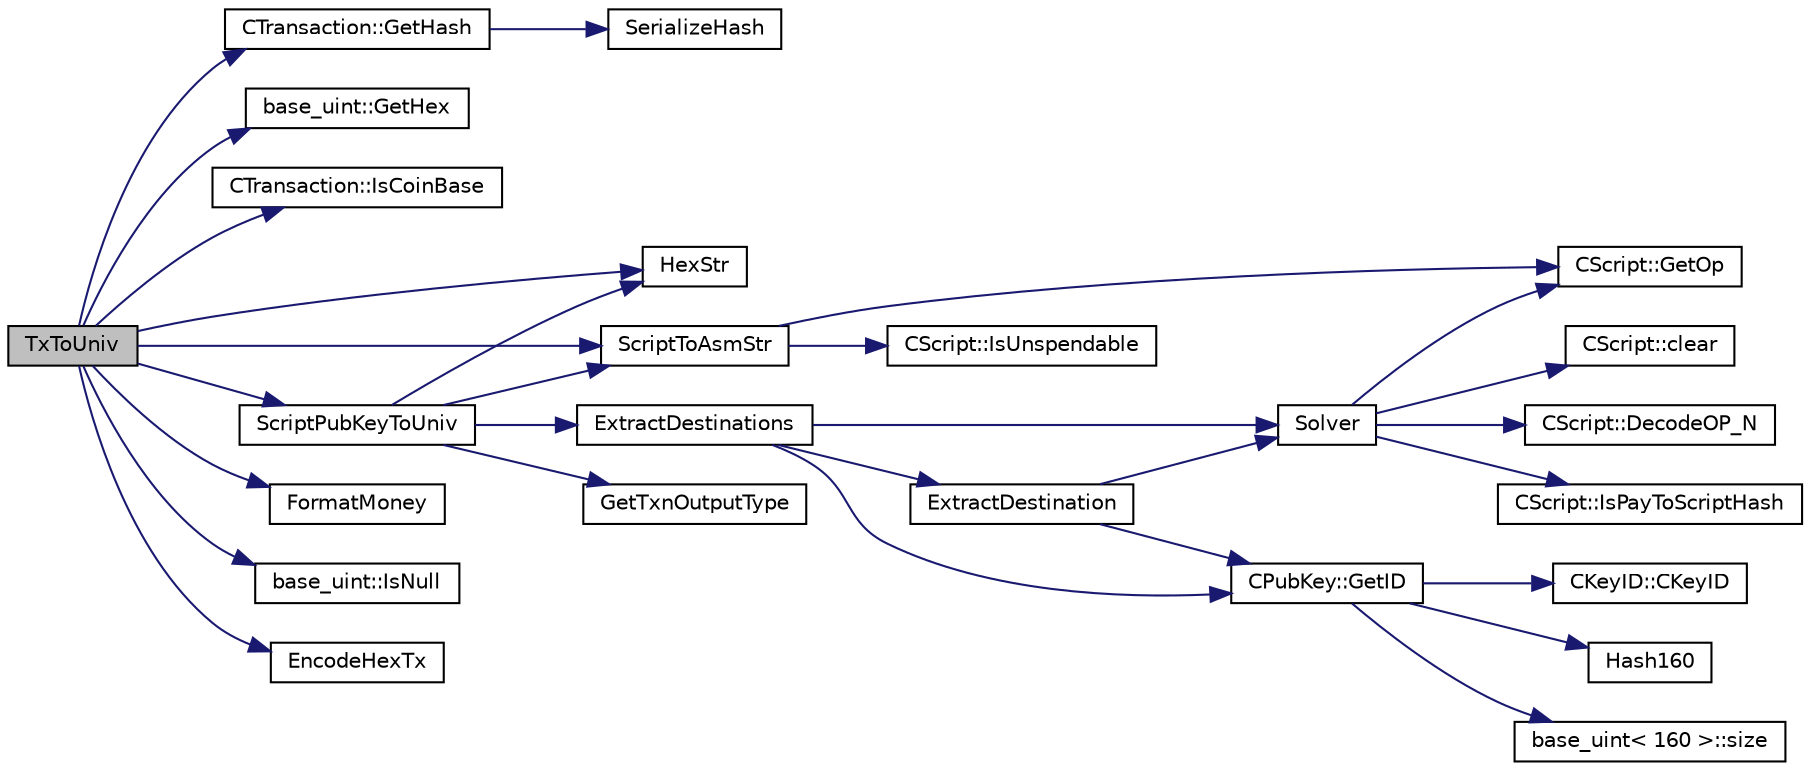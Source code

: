 digraph "TxToUniv"
{
  edge [fontname="Helvetica",fontsize="10",labelfontname="Helvetica",labelfontsize="10"];
  node [fontname="Helvetica",fontsize="10",shape=record];
  rankdir="LR";
  Node62 [label="TxToUniv",height=0.2,width=0.4,color="black", fillcolor="grey75", style="filled", fontcolor="black"];
  Node62 -> Node63 [color="midnightblue",fontsize="10",style="solid",fontname="Helvetica"];
  Node63 [label="CTransaction::GetHash",height=0.2,width=0.4,color="black", fillcolor="white", style="filled",URL="$class_c_transaction.html#a0b46d80e82ca324e82c2ce3fc1492bfa"];
  Node63 -> Node64 [color="midnightblue",fontsize="10",style="solid",fontname="Helvetica"];
  Node64 [label="SerializeHash",height=0.2,width=0.4,color="black", fillcolor="white", style="filled",URL="$hash_8h.html#a6de694e43f17c62025c6883965b65e63"];
  Node62 -> Node65 [color="midnightblue",fontsize="10",style="solid",fontname="Helvetica"];
  Node65 [label="base_uint::GetHex",height=0.2,width=0.4,color="black", fillcolor="white", style="filled",URL="$classbase__uint.html#ae5e7b7481de91ebead20eebd5d685441"];
  Node62 -> Node66 [color="midnightblue",fontsize="10",style="solid",fontname="Helvetica"];
  Node66 [label="CTransaction::IsCoinBase",height=0.2,width=0.4,color="black", fillcolor="white", style="filled",URL="$class_c_transaction.html#a96256e8ac1bf79ad9c057e48c41132dd"];
  Node62 -> Node67 [color="midnightblue",fontsize="10",style="solid",fontname="Helvetica"];
  Node67 [label="HexStr",height=0.2,width=0.4,color="black", fillcolor="white", style="filled",URL="$util_8h.html#ace13a819ca4e98c22847d26b3b357e75"];
  Node62 -> Node68 [color="midnightblue",fontsize="10",style="solid",fontname="Helvetica"];
  Node68 [label="ScriptToAsmStr",height=0.2,width=0.4,color="black", fillcolor="white", style="filled",URL="$core__write_8cpp.html#a97f55ea967c54b81091af210145b128b",tooltip="Create the assembly string representation of a CScript object. "];
  Node68 -> Node69 [color="midnightblue",fontsize="10",style="solid",fontname="Helvetica"];
  Node69 [label="CScript::GetOp",height=0.2,width=0.4,color="black", fillcolor="white", style="filled",URL="$class_c_script.html#a94635ed93d8d244ec3acfa83f9ecfe5f"];
  Node68 -> Node70 [color="midnightblue",fontsize="10",style="solid",fontname="Helvetica"];
  Node70 [label="CScript::IsUnspendable",height=0.2,width=0.4,color="black", fillcolor="white", style="filled",URL="$class_c_script.html#a11c26ad1d03fa2d60a733337c21b6719",tooltip="Returns whether the script is guaranteed to fail at execution, regardless of the initial stack..."];
  Node62 -> Node71 [color="midnightblue",fontsize="10",style="solid",fontname="Helvetica"];
  Node71 [label="FormatMoney",height=0.2,width=0.4,color="black", fillcolor="white", style="filled",URL="$util_8cpp.html#a3293aaba439017a99a494cbf39fb5681"];
  Node62 -> Node72 [color="midnightblue",fontsize="10",style="solid",fontname="Helvetica"];
  Node72 [label="ScriptPubKeyToUniv",height=0.2,width=0.4,color="black", fillcolor="white", style="filled",URL="$core__write_8cpp.html#a4a51bf7268adbdcd58e7af445ea4db61"];
  Node72 -> Node68 [color="midnightblue",fontsize="10",style="solid",fontname="Helvetica"];
  Node72 -> Node67 [color="midnightblue",fontsize="10",style="solid",fontname="Helvetica"];
  Node72 -> Node73 [color="midnightblue",fontsize="10",style="solid",fontname="Helvetica"];
  Node73 [label="ExtractDestinations",height=0.2,width=0.4,color="black", fillcolor="white", style="filled",URL="$script_8cpp.html#a6948ee6aa422ed8a5ffe06ddc77a55d8"];
  Node73 -> Node74 [color="midnightblue",fontsize="10",style="solid",fontname="Helvetica"];
  Node74 [label="Solver",height=0.2,width=0.4,color="black", fillcolor="white", style="filled",URL="$script_8cpp.html#a6ee6be50bff44464e905680c6fcee6dc"];
  Node74 -> Node75 [color="midnightblue",fontsize="10",style="solid",fontname="Helvetica"];
  Node75 [label="CScript::IsPayToScriptHash",height=0.2,width=0.4,color="black", fillcolor="white", style="filled",URL="$class_c_script.html#a0c3729c606d318923dc06f95d85a0971"];
  Node74 -> Node76 [color="midnightblue",fontsize="10",style="solid",fontname="Helvetica"];
  Node76 [label="CScript::clear",height=0.2,width=0.4,color="black", fillcolor="white", style="filled",URL="$class_c_script.html#a7b2baf842621f07c4939408acf63377c"];
  Node74 -> Node69 [color="midnightblue",fontsize="10",style="solid",fontname="Helvetica"];
  Node74 -> Node77 [color="midnightblue",fontsize="10",style="solid",fontname="Helvetica"];
  Node77 [label="CScript::DecodeOP_N",height=0.2,width=0.4,color="black", fillcolor="white", style="filled",URL="$class_c_script.html#a7f975fca06b3e9a17da8ba23c7647e2e"];
  Node73 -> Node78 [color="midnightblue",fontsize="10",style="solid",fontname="Helvetica"];
  Node78 [label="CPubKey::GetID",height=0.2,width=0.4,color="black", fillcolor="white", style="filled",URL="$class_c_pub_key.html#a2675f7e6f72eff68e7a5227289feb021"];
  Node78 -> Node79 [color="midnightblue",fontsize="10",style="solid",fontname="Helvetica"];
  Node79 [label="CKeyID::CKeyID",height=0.2,width=0.4,color="black", fillcolor="white", style="filled",URL="$class_c_key_i_d.html#a01dbd3c37820a2ffe89d106c6a7cf53d"];
  Node78 -> Node80 [color="midnightblue",fontsize="10",style="solid",fontname="Helvetica"];
  Node80 [label="Hash160",height=0.2,width=0.4,color="black", fillcolor="white", style="filled",URL="$hash_8h.html#a4490f70ddae16e9e48460a0416a48a6b"];
  Node78 -> Node81 [color="midnightblue",fontsize="10",style="solid",fontname="Helvetica"];
  Node81 [label="base_uint\< 160 \>::size",height=0.2,width=0.4,color="black", fillcolor="white", style="filled",URL="$classbase__uint.html#a1f49b034e686269601ea89b0319b8004"];
  Node73 -> Node82 [color="midnightblue",fontsize="10",style="solid",fontname="Helvetica"];
  Node82 [label="ExtractDestination",height=0.2,width=0.4,color="black", fillcolor="white", style="filled",URL="$script_8cpp.html#a951f7e601746ae076afdf3169ecca2fc"];
  Node82 -> Node74 [color="midnightblue",fontsize="10",style="solid",fontname="Helvetica"];
  Node82 -> Node78 [color="midnightblue",fontsize="10",style="solid",fontname="Helvetica"];
  Node72 -> Node83 [color="midnightblue",fontsize="10",style="solid",fontname="Helvetica"];
  Node83 [label="GetTxnOutputType",height=0.2,width=0.4,color="black", fillcolor="white", style="filled",URL="$script_8cpp.html#a998a2df1a42dc68c4cffa9933aa713c2"];
  Node62 -> Node84 [color="midnightblue",fontsize="10",style="solid",fontname="Helvetica"];
  Node84 [label="base_uint::IsNull",height=0.2,width=0.4,color="black", fillcolor="white", style="filled",URL="$classbase__uint.html#a5b67cea01e9219160fe251053adc7cc7"];
  Node62 -> Node85 [color="midnightblue",fontsize="10",style="solid",fontname="Helvetica"];
  Node85 [label="EncodeHexTx",height=0.2,width=0.4,color="black", fillcolor="white", style="filled",URL="$core__write_8cpp.html#a51e0d5cf0f9f9801b079ce84c52ddd53"];
}
